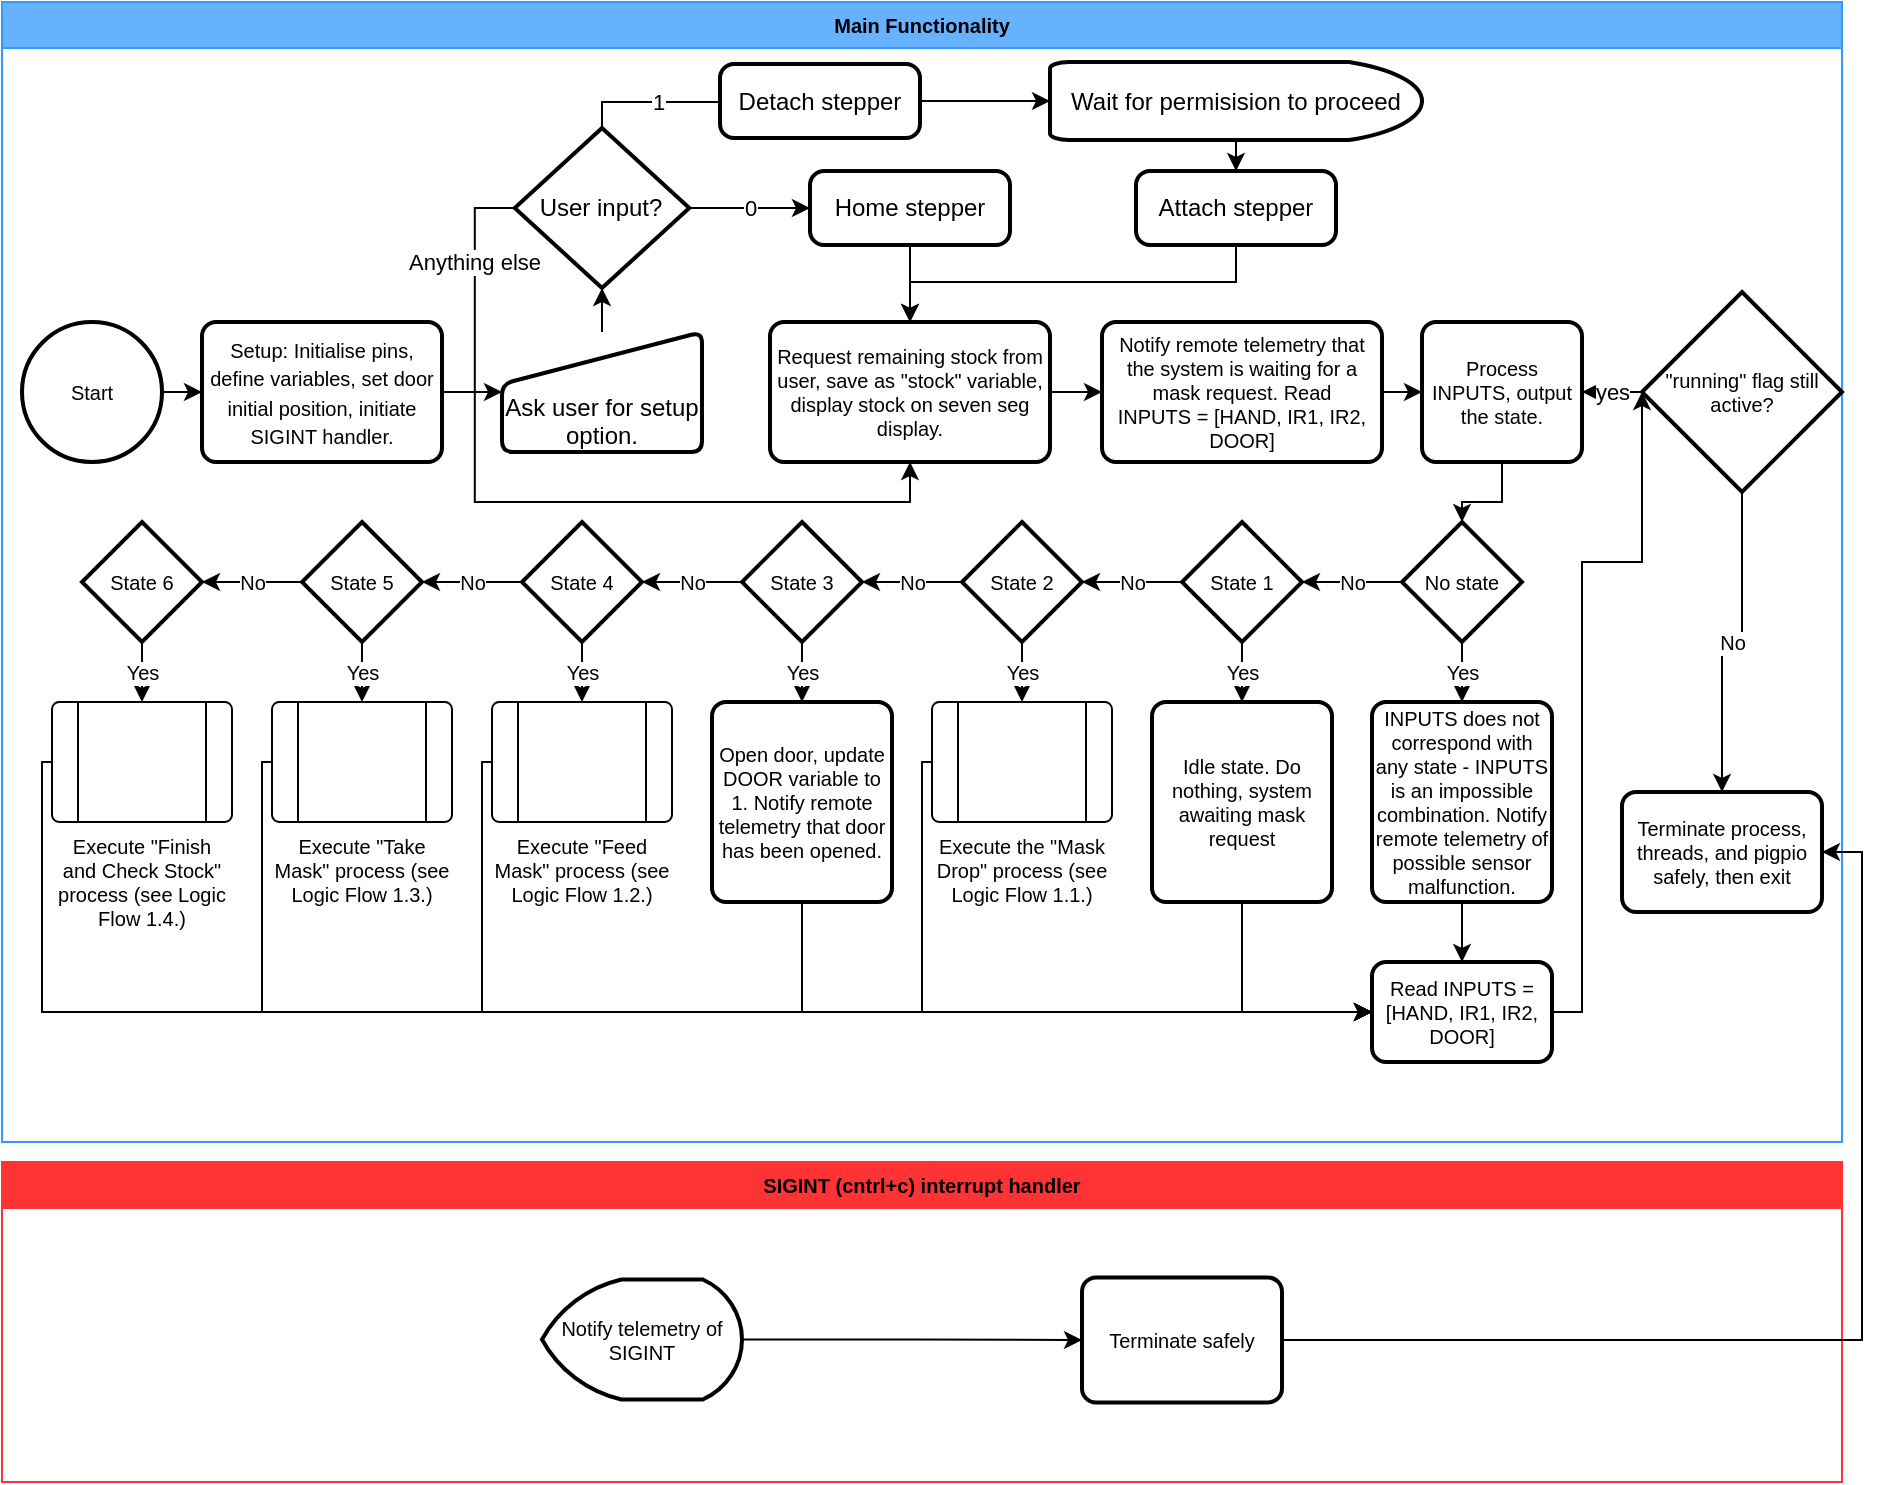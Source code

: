 <mxfile version="18.0.7" type="github">
  <diagram id="C5RBs43oDa-KdzZeNtuy" name="Page-1">
    <mxGraphModel dx="1278" dy="1650" grid="1" gridSize="10" guides="1" tooltips="1" connect="1" arrows="1" fold="1" page="1" pageScale="1" pageWidth="827" pageHeight="1169" math="0" shadow="0">
      <root>
        <mxCell id="WIyWlLk6GJQsqaUBKTNV-0" />
        <mxCell id="WIyWlLk6GJQsqaUBKTNV-1" parent="WIyWlLk6GJQsqaUBKTNV-0" />
        <mxCell id="--BoxtXVUuYmlaIp-T1Y-26" value="" style="edgeStyle=orthogonalEdgeStyle;rounded=0;orthogonalLoop=1;jettySize=auto;html=1;fontSize=10;" parent="WIyWlLk6GJQsqaUBKTNV-1" source="--BoxtXVUuYmlaIp-T1Y-20" target="--BoxtXVUuYmlaIp-T1Y-25" edge="1">
          <mxGeometry relative="1" as="geometry" />
        </mxCell>
        <mxCell id="--BoxtXVUuYmlaIp-T1Y-37" value="No" style="edgeStyle=orthogonalEdgeStyle;rounded=0;orthogonalLoop=1;jettySize=auto;html=1;fontSize=10;" parent="WIyWlLk6GJQsqaUBKTNV-1" source="--BoxtXVUuYmlaIp-T1Y-25" target="--BoxtXVUuYmlaIp-T1Y-32" edge="1">
          <mxGeometry relative="1" as="geometry" />
        </mxCell>
        <mxCell id="--BoxtXVUuYmlaIp-T1Y-44" value="Yes" style="edgeStyle=orthogonalEdgeStyle;rounded=0;orthogonalLoop=1;jettySize=auto;html=1;fontSize=10;" parent="WIyWlLk6GJQsqaUBKTNV-1" source="--BoxtXVUuYmlaIp-T1Y-25" target="--BoxtXVUuYmlaIp-T1Y-43" edge="1">
          <mxGeometry relative="1" as="geometry" />
        </mxCell>
        <mxCell id="--BoxtXVUuYmlaIp-T1Y-25" value="No state" style="strokeWidth=2;html=1;shape=mxgraph.flowchart.decision;whiteSpace=wrap;fontSize=10;" parent="WIyWlLk6GJQsqaUBKTNV-1" vertex="1">
          <mxGeometry x="730" y="20" width="60" height="60" as="geometry" />
        </mxCell>
        <mxCell id="--BoxtXVUuYmlaIp-T1Y-39" value="No" style="edgeStyle=orthogonalEdgeStyle;rounded=0;orthogonalLoop=1;jettySize=auto;html=1;fontSize=10;" parent="WIyWlLk6GJQsqaUBKTNV-1" source="--BoxtXVUuYmlaIp-T1Y-31" target="--BoxtXVUuYmlaIp-T1Y-33" edge="1">
          <mxGeometry relative="1" as="geometry" />
        </mxCell>
        <mxCell id="--BoxtXVUuYmlaIp-T1Y-52" value="Yes" style="edgeStyle=orthogonalEdgeStyle;rounded=0;orthogonalLoop=1;jettySize=auto;html=1;fontSize=10;entryX=0.5;entryY=0;entryDx=0;entryDy=0;" parent="WIyWlLk6GJQsqaUBKTNV-1" source="--BoxtXVUuYmlaIp-T1Y-31" target="--BoxtXVUuYmlaIp-T1Y-53" edge="1">
          <mxGeometry relative="1" as="geometry">
            <mxPoint x="540" y="110" as="targetPoint" />
          </mxGeometry>
        </mxCell>
        <mxCell id="--BoxtXVUuYmlaIp-T1Y-31" value="State 2" style="strokeWidth=2;html=1;shape=mxgraph.flowchart.decision;whiteSpace=wrap;fontSize=10;" parent="WIyWlLk6GJQsqaUBKTNV-1" vertex="1">
          <mxGeometry x="510" y="20" width="60" height="60" as="geometry" />
        </mxCell>
        <mxCell id="--BoxtXVUuYmlaIp-T1Y-38" value="No" style="edgeStyle=orthogonalEdgeStyle;rounded=0;orthogonalLoop=1;jettySize=auto;html=1;fontSize=10;" parent="WIyWlLk6GJQsqaUBKTNV-1" source="--BoxtXVUuYmlaIp-T1Y-32" target="--BoxtXVUuYmlaIp-T1Y-31" edge="1">
          <mxGeometry relative="1" as="geometry" />
        </mxCell>
        <mxCell id="--BoxtXVUuYmlaIp-T1Y-51" value="Yes" style="edgeStyle=orthogonalEdgeStyle;rounded=0;orthogonalLoop=1;jettySize=auto;html=1;fontSize=10;" parent="WIyWlLk6GJQsqaUBKTNV-1" source="--BoxtXVUuYmlaIp-T1Y-32" target="--BoxtXVUuYmlaIp-T1Y-45" edge="1">
          <mxGeometry relative="1" as="geometry" />
        </mxCell>
        <mxCell id="--BoxtXVUuYmlaIp-T1Y-32" value="State 1" style="strokeWidth=2;html=1;shape=mxgraph.flowchart.decision;whiteSpace=wrap;fontSize=10;" parent="WIyWlLk6GJQsqaUBKTNV-1" vertex="1">
          <mxGeometry x="620" y="20" width="60" height="60" as="geometry" />
        </mxCell>
        <mxCell id="--BoxtXVUuYmlaIp-T1Y-40" value="No" style="edgeStyle=orthogonalEdgeStyle;rounded=0;orthogonalLoop=1;jettySize=auto;html=1;fontSize=10;" parent="WIyWlLk6GJQsqaUBKTNV-1" source="--BoxtXVUuYmlaIp-T1Y-33" target="--BoxtXVUuYmlaIp-T1Y-34" edge="1">
          <mxGeometry relative="1" as="geometry" />
        </mxCell>
        <mxCell id="--BoxtXVUuYmlaIp-T1Y-55" value="Yes" style="edgeStyle=orthogonalEdgeStyle;rounded=0;orthogonalLoop=1;jettySize=auto;html=1;fontSize=10;" parent="WIyWlLk6GJQsqaUBKTNV-1" source="--BoxtXVUuYmlaIp-T1Y-33" target="--BoxtXVUuYmlaIp-T1Y-54" edge="1">
          <mxGeometry relative="1" as="geometry" />
        </mxCell>
        <mxCell id="--BoxtXVUuYmlaIp-T1Y-33" value="State 3" style="strokeWidth=2;html=1;shape=mxgraph.flowchart.decision;whiteSpace=wrap;fontSize=10;" parent="WIyWlLk6GJQsqaUBKTNV-1" vertex="1">
          <mxGeometry x="400" y="20" width="60" height="60" as="geometry" />
        </mxCell>
        <mxCell id="--BoxtXVUuYmlaIp-T1Y-41" value="No" style="edgeStyle=orthogonalEdgeStyle;rounded=0;orthogonalLoop=1;jettySize=auto;html=1;fontSize=10;" parent="WIyWlLk6GJQsqaUBKTNV-1" source="--BoxtXVUuYmlaIp-T1Y-34" target="--BoxtXVUuYmlaIp-T1Y-35" edge="1">
          <mxGeometry relative="1" as="geometry" />
        </mxCell>
        <mxCell id="--BoxtXVUuYmlaIp-T1Y-58" value="Yes" style="edgeStyle=orthogonalEdgeStyle;rounded=0;orthogonalLoop=1;jettySize=auto;html=1;fontSize=10;" parent="WIyWlLk6GJQsqaUBKTNV-1" source="--BoxtXVUuYmlaIp-T1Y-34" target="--BoxtXVUuYmlaIp-T1Y-57" edge="1">
          <mxGeometry relative="1" as="geometry" />
        </mxCell>
        <mxCell id="--BoxtXVUuYmlaIp-T1Y-34" value="State 4" style="strokeWidth=2;html=1;shape=mxgraph.flowchart.decision;whiteSpace=wrap;fontSize=10;" parent="WIyWlLk6GJQsqaUBKTNV-1" vertex="1">
          <mxGeometry x="290" y="20" width="60" height="60" as="geometry" />
        </mxCell>
        <mxCell id="--BoxtXVUuYmlaIp-T1Y-42" value="No" style="edgeStyle=orthogonalEdgeStyle;rounded=0;orthogonalLoop=1;jettySize=auto;html=1;fontSize=10;" parent="WIyWlLk6GJQsqaUBKTNV-1" source="--BoxtXVUuYmlaIp-T1Y-35" target="--BoxtXVUuYmlaIp-T1Y-36" edge="1">
          <mxGeometry relative="1" as="geometry" />
        </mxCell>
        <mxCell id="--BoxtXVUuYmlaIp-T1Y-60" value="Yes" style="edgeStyle=orthogonalEdgeStyle;rounded=0;orthogonalLoop=1;jettySize=auto;html=1;fontSize=10;" parent="WIyWlLk6GJQsqaUBKTNV-1" source="--BoxtXVUuYmlaIp-T1Y-35" target="--BoxtXVUuYmlaIp-T1Y-59" edge="1">
          <mxGeometry relative="1" as="geometry" />
        </mxCell>
        <mxCell id="--BoxtXVUuYmlaIp-T1Y-35" value="State 5" style="strokeWidth=2;html=1;shape=mxgraph.flowchart.decision;whiteSpace=wrap;fontSize=10;" parent="WIyWlLk6GJQsqaUBKTNV-1" vertex="1">
          <mxGeometry x="180" y="20" width="60" height="60" as="geometry" />
        </mxCell>
        <mxCell id="--BoxtXVUuYmlaIp-T1Y-62" value="Yes" style="edgeStyle=orthogonalEdgeStyle;rounded=0;orthogonalLoop=1;jettySize=auto;html=1;fontSize=10;entryX=0.5;entryY=0;entryDx=0;entryDy=0;" parent="WIyWlLk6GJQsqaUBKTNV-1" source="--BoxtXVUuYmlaIp-T1Y-36" target="--BoxtXVUuYmlaIp-T1Y-63" edge="1">
          <mxGeometry relative="1" as="geometry">
            <mxPoint x="100" y="110" as="targetPoint" />
          </mxGeometry>
        </mxCell>
        <mxCell id="--BoxtXVUuYmlaIp-T1Y-36" value="State 6" style="strokeWidth=2;html=1;shape=mxgraph.flowchart.decision;whiteSpace=wrap;fontSize=10;" parent="WIyWlLk6GJQsqaUBKTNV-1" vertex="1">
          <mxGeometry x="70" y="20" width="60" height="60" as="geometry" />
        </mxCell>
        <mxCell id="--BoxtXVUuYmlaIp-T1Y-47" value="" style="edgeStyle=orthogonalEdgeStyle;rounded=0;orthogonalLoop=1;jettySize=auto;html=1;fontSize=10;" parent="WIyWlLk6GJQsqaUBKTNV-1" source="--BoxtXVUuYmlaIp-T1Y-43" target="--BoxtXVUuYmlaIp-T1Y-46" edge="1">
          <mxGeometry relative="1" as="geometry" />
        </mxCell>
        <mxCell id="--BoxtXVUuYmlaIp-T1Y-43" value="INPUTS does not correspond with any state - INPUTS is an impossible combination. Notify remote telemetry of possible sensor malfunction." style="rounded=1;whiteSpace=wrap;html=1;absoluteArcSize=1;arcSize=14;strokeWidth=2;fontSize=10;" parent="WIyWlLk6GJQsqaUBKTNV-1" vertex="1">
          <mxGeometry x="715" y="110" width="90" height="100" as="geometry" />
        </mxCell>
        <mxCell id="--BoxtXVUuYmlaIp-T1Y-69" style="edgeStyle=orthogonalEdgeStyle;rounded=0;orthogonalLoop=1;jettySize=auto;html=1;exitX=0.5;exitY=1;exitDx=0;exitDy=0;entryX=0;entryY=0.5;entryDx=0;entryDy=0;fontSize=10;" parent="WIyWlLk6GJQsqaUBKTNV-1" source="--BoxtXVUuYmlaIp-T1Y-45" target="--BoxtXVUuYmlaIp-T1Y-46" edge="1">
          <mxGeometry relative="1" as="geometry" />
        </mxCell>
        <mxCell id="--BoxtXVUuYmlaIp-T1Y-45" value="Idle state. Do nothing, system awaiting mask request" style="rounded=1;whiteSpace=wrap;html=1;absoluteArcSize=1;arcSize=14;strokeWidth=2;fontSize=10;" parent="WIyWlLk6GJQsqaUBKTNV-1" vertex="1">
          <mxGeometry x="605" y="110" width="90" height="100" as="geometry" />
        </mxCell>
        <mxCell id="--BoxtXVUuYmlaIp-T1Y-73" style="edgeStyle=orthogonalEdgeStyle;rounded=0;orthogonalLoop=1;jettySize=auto;html=1;entryX=0;entryY=0.5;entryDx=0;entryDy=0;entryPerimeter=0;fontSize=10;" parent="WIyWlLk6GJQsqaUBKTNV-1" source="--BoxtXVUuYmlaIp-T1Y-46" target="--BoxtXVUuYmlaIp-T1Y-70" edge="1">
          <mxGeometry relative="1" as="geometry">
            <Array as="points">
              <mxPoint x="820" y="265" />
              <mxPoint x="820" y="40" />
            </Array>
          </mxGeometry>
        </mxCell>
        <mxCell id="--BoxtXVUuYmlaIp-T1Y-46" value="Read INPUTS = [HAND, IR1, IR2, DOOR]" style="rounded=1;whiteSpace=wrap;html=1;absoluteArcSize=1;arcSize=14;strokeWidth=2;fontSize=10;" parent="WIyWlLk6GJQsqaUBKTNV-1" vertex="1">
          <mxGeometry x="715" y="240" width="90" height="50" as="geometry" />
        </mxCell>
        <mxCell id="--BoxtXVUuYmlaIp-T1Y-68" style="edgeStyle=orthogonalEdgeStyle;rounded=0;orthogonalLoop=1;jettySize=auto;html=1;entryX=0;entryY=0.5;entryDx=0;entryDy=0;fontSize=10;" parent="WIyWlLk6GJQsqaUBKTNV-1" source="--BoxtXVUuYmlaIp-T1Y-53" target="--BoxtXVUuYmlaIp-T1Y-46" edge="1">
          <mxGeometry relative="1" as="geometry">
            <Array as="points">
              <mxPoint x="490" y="140" />
              <mxPoint x="490" y="265" />
            </Array>
          </mxGeometry>
        </mxCell>
        <mxCell id="--BoxtXVUuYmlaIp-T1Y-53" value="Execute the &quot;Mask Drop&quot; process (see Logic Flow 1.1.)" style="verticalLabelPosition=bottom;verticalAlign=top;html=1;shape=process;whiteSpace=wrap;rounded=1;size=0.14;arcSize=6;fontSize=10;" parent="WIyWlLk6GJQsqaUBKTNV-1" vertex="1">
          <mxGeometry x="495" y="110" width="90" height="60" as="geometry" />
        </mxCell>
        <mxCell id="--BoxtXVUuYmlaIp-T1Y-67" style="edgeStyle=orthogonalEdgeStyle;rounded=0;orthogonalLoop=1;jettySize=auto;html=1;exitX=0.5;exitY=1;exitDx=0;exitDy=0;entryX=0;entryY=0.5;entryDx=0;entryDy=0;fontSize=10;" parent="WIyWlLk6GJQsqaUBKTNV-1" source="--BoxtXVUuYmlaIp-T1Y-54" target="--BoxtXVUuYmlaIp-T1Y-46" edge="1">
          <mxGeometry relative="1" as="geometry" />
        </mxCell>
        <mxCell id="--BoxtXVUuYmlaIp-T1Y-54" value="Open door, update DOOR variable to 1. Notify remote telemetry that door has been opened." style="rounded=1;whiteSpace=wrap;html=1;absoluteArcSize=1;arcSize=14;strokeWidth=2;fontSize=10;" parent="WIyWlLk6GJQsqaUBKTNV-1" vertex="1">
          <mxGeometry x="385" y="110" width="90" height="100" as="geometry" />
        </mxCell>
        <mxCell id="--BoxtXVUuYmlaIp-T1Y-66" style="edgeStyle=orthogonalEdgeStyle;rounded=0;orthogonalLoop=1;jettySize=auto;html=1;entryX=0;entryY=0.5;entryDx=0;entryDy=0;fontSize=10;" parent="WIyWlLk6GJQsqaUBKTNV-1" source="--BoxtXVUuYmlaIp-T1Y-57" target="--BoxtXVUuYmlaIp-T1Y-46" edge="1">
          <mxGeometry relative="1" as="geometry">
            <Array as="points">
              <mxPoint x="270" y="140" />
              <mxPoint x="270" y="265" />
            </Array>
          </mxGeometry>
        </mxCell>
        <mxCell id="--BoxtXVUuYmlaIp-T1Y-57" value="Execute &quot;Feed Mask&quot; process (see Logic Flow 1.2.)" style="verticalLabelPosition=bottom;verticalAlign=top;html=1;shape=process;whiteSpace=wrap;rounded=1;size=0.14;arcSize=6;fontSize=10;" parent="WIyWlLk6GJQsqaUBKTNV-1" vertex="1">
          <mxGeometry x="275" y="110" width="90" height="60" as="geometry" />
        </mxCell>
        <mxCell id="--BoxtXVUuYmlaIp-T1Y-65" style="edgeStyle=orthogonalEdgeStyle;rounded=0;orthogonalLoop=1;jettySize=auto;html=1;exitX=0;exitY=0.5;exitDx=0;exitDy=0;entryX=0;entryY=0.5;entryDx=0;entryDy=0;fontSize=10;" parent="WIyWlLk6GJQsqaUBKTNV-1" source="--BoxtXVUuYmlaIp-T1Y-59" target="--BoxtXVUuYmlaIp-T1Y-46" edge="1">
          <mxGeometry relative="1" as="geometry">
            <Array as="points">
              <mxPoint x="160" y="265" />
            </Array>
          </mxGeometry>
        </mxCell>
        <mxCell id="--BoxtXVUuYmlaIp-T1Y-59" value="Execute &quot;Take Mask&quot; process (see Logic Flow 1.3.)" style="verticalLabelPosition=bottom;verticalAlign=top;html=1;shape=process;whiteSpace=wrap;rounded=1;size=0.14;arcSize=6;fontSize=10;" parent="WIyWlLk6GJQsqaUBKTNV-1" vertex="1">
          <mxGeometry x="165" y="110" width="90" height="60" as="geometry" />
        </mxCell>
        <mxCell id="--BoxtXVUuYmlaIp-T1Y-64" style="edgeStyle=orthogonalEdgeStyle;rounded=0;orthogonalLoop=1;jettySize=auto;html=1;fontSize=10;entryX=0;entryY=0.5;entryDx=0;entryDy=0;" parent="WIyWlLk6GJQsqaUBKTNV-1" source="--BoxtXVUuYmlaIp-T1Y-63" target="--BoxtXVUuYmlaIp-T1Y-46" edge="1">
          <mxGeometry relative="1" as="geometry">
            <mxPoint x="40" y="280" as="targetPoint" />
            <Array as="points">
              <mxPoint x="50" y="140" />
              <mxPoint x="50" y="265" />
            </Array>
          </mxGeometry>
        </mxCell>
        <mxCell id="--BoxtXVUuYmlaIp-T1Y-63" value="Execute &quot;Finish and Check Stock&quot; process (see Logic Flow 1.4.)" style="verticalLabelPosition=bottom;verticalAlign=top;html=1;shape=process;whiteSpace=wrap;rounded=1;size=0.14;arcSize=6;fontSize=10;" parent="WIyWlLk6GJQsqaUBKTNV-1" vertex="1">
          <mxGeometry x="55" y="110" width="90" height="60" as="geometry" />
        </mxCell>
        <mxCell id="--BoxtXVUuYmlaIp-T1Y-76" value="Main Functionality" style="swimlane;fontSize=10;fillColor=#66B2FF;strokeColor=#3399FF;" parent="WIyWlLk6GJQsqaUBKTNV-1" vertex="1">
          <mxGeometry x="30" y="-240" width="920" height="570" as="geometry" />
        </mxCell>
        <mxCell id="--BoxtXVUuYmlaIp-T1Y-74" value="Terminate process, threads, and pigpio safely, then exit" style="rounded=1;whiteSpace=wrap;html=1;absoluteArcSize=1;arcSize=14;strokeWidth=2;fontSize=10;" parent="--BoxtXVUuYmlaIp-T1Y-76" vertex="1">
          <mxGeometry x="810" y="395" width="100" height="60" as="geometry" />
        </mxCell>
        <mxCell id="--BoxtXVUuYmlaIp-T1Y-117" value="No" style="edgeStyle=orthogonalEdgeStyle;rounded=0;orthogonalLoop=1;jettySize=auto;html=1;entryX=0.5;entryY=0;entryDx=0;entryDy=0;fontSize=10;" parent="--BoxtXVUuYmlaIp-T1Y-76" source="--BoxtXVUuYmlaIp-T1Y-70" target="--BoxtXVUuYmlaIp-T1Y-74" edge="1">
          <mxGeometry relative="1" as="geometry" />
        </mxCell>
        <mxCell id="--BoxtXVUuYmlaIp-T1Y-70" value="&quot;running&quot; flag still active?" style="strokeWidth=2;html=1;shape=mxgraph.flowchart.decision;whiteSpace=wrap;fontSize=10;" parent="--BoxtXVUuYmlaIp-T1Y-76" vertex="1">
          <mxGeometry x="820" y="145" width="100" height="100" as="geometry" />
        </mxCell>
        <mxCell id="--BoxtXVUuYmlaIp-T1Y-7" value="Notify remote telemetry that the system is waiting for a mask request. Read &lt;br&gt;INPUTS = [HAND, IR1, IR2, DOOR]" style="rounded=1;whiteSpace=wrap;html=1;absoluteArcSize=1;arcSize=14;strokeWidth=2;fontSize=10;" parent="--BoxtXVUuYmlaIp-T1Y-76" vertex="1">
          <mxGeometry x="550" y="160" width="140" height="70" as="geometry" />
        </mxCell>
        <mxCell id="--BoxtXVUuYmlaIp-T1Y-4" value="Request remaining stock from user, save as &quot;stock&quot; variable, display stock on seven seg display." style="rounded=1;whiteSpace=wrap;html=1;absoluteArcSize=1;arcSize=14;strokeWidth=2;fontSize=10;" parent="--BoxtXVUuYmlaIp-T1Y-76" vertex="1">
          <mxGeometry x="384" y="160" width="140" height="70" as="geometry" />
        </mxCell>
        <mxCell id="--BoxtXVUuYmlaIp-T1Y-23" value="" style="edgeStyle=orthogonalEdgeStyle;rounded=0;orthogonalLoop=1;jettySize=auto;html=1;fontSize=10;" parent="--BoxtXVUuYmlaIp-T1Y-76" source="--BoxtXVUuYmlaIp-T1Y-4" target="--BoxtXVUuYmlaIp-T1Y-7" edge="1">
          <mxGeometry relative="1" as="geometry" />
        </mxCell>
        <mxCell id="--BoxtXVUuYmlaIp-T1Y-1" value="&lt;font style=&quot;font-size: 10px&quot;&gt;Start&lt;/font&gt;" style="strokeWidth=2;html=1;shape=mxgraph.flowchart.start_2;whiteSpace=wrap;" parent="--BoxtXVUuYmlaIp-T1Y-76" vertex="1">
          <mxGeometry x="10" y="160" width="70" height="70" as="geometry" />
        </mxCell>
        <mxCell id="WwWzvp5hoMe3ccaBFC3P-1" style="edgeStyle=orthogonalEdgeStyle;rounded=0;orthogonalLoop=1;jettySize=auto;html=1;exitX=1;exitY=0.5;exitDx=0;exitDy=0;entryX=0;entryY=0.5;entryDx=0;entryDy=0;" edge="1" parent="--BoxtXVUuYmlaIp-T1Y-76" source="--BoxtXVUuYmlaIp-T1Y-2" target="kn7bBXEOijcUV0jHzvjn-3">
          <mxGeometry relative="1" as="geometry" />
        </mxCell>
        <mxCell id="--BoxtXVUuYmlaIp-T1Y-2" value="&lt;font style=&quot;font-size: 10px&quot;&gt;Setup: Initialise pins, define variables, set door initial position, initiate SIGINT handler.&lt;/font&gt;" style="rounded=1;whiteSpace=wrap;html=1;absoluteArcSize=1;arcSize=14;strokeWidth=2;" parent="--BoxtXVUuYmlaIp-T1Y-76" vertex="1">
          <mxGeometry x="100" y="160" width="120" height="70" as="geometry" />
        </mxCell>
        <mxCell id="--BoxtXVUuYmlaIp-T1Y-3" value="" style="edgeStyle=orthogonalEdgeStyle;rounded=0;orthogonalLoop=1;jettySize=auto;html=1;fontSize=10;" parent="--BoxtXVUuYmlaIp-T1Y-76" source="--BoxtXVUuYmlaIp-T1Y-1" target="--BoxtXVUuYmlaIp-T1Y-2" edge="1">
          <mxGeometry relative="1" as="geometry" />
        </mxCell>
        <mxCell id="kn7bBXEOijcUV0jHzvjn-7" value="Anything else" style="edgeStyle=orthogonalEdgeStyle;rounded=0;orthogonalLoop=1;jettySize=auto;html=1;exitX=0;exitY=0.5;exitDx=0;exitDy=0;exitPerimeter=0;entryX=0.5;entryY=1;entryDx=0;entryDy=0;" parent="--BoxtXVUuYmlaIp-T1Y-76" source="kn7bBXEOijcUV0jHzvjn-2" target="--BoxtXVUuYmlaIp-T1Y-4" edge="1">
          <mxGeometry x="-0.768" relative="1" as="geometry">
            <mxPoint x="320" y="240" as="targetPoint" />
            <mxPoint as="offset" />
          </mxGeometry>
        </mxCell>
        <mxCell id="kn7bBXEOijcUV0jHzvjn-9" value="0" style="edgeStyle=orthogonalEdgeStyle;rounded=0;orthogonalLoop=1;jettySize=auto;html=1;exitX=1;exitY=0.5;exitDx=0;exitDy=0;exitPerimeter=0;entryX=0;entryY=0.5;entryDx=0;entryDy=0;" parent="--BoxtXVUuYmlaIp-T1Y-76" source="kn7bBXEOijcUV0jHzvjn-2" target="kn7bBXEOijcUV0jHzvjn-8" edge="1">
          <mxGeometry relative="1" as="geometry" />
        </mxCell>
        <mxCell id="kn7bBXEOijcUV0jHzvjn-11" value="1" style="edgeStyle=orthogonalEdgeStyle;rounded=0;orthogonalLoop=1;jettySize=auto;html=1;exitX=0.5;exitY=0;exitDx=0;exitDy=0;exitPerimeter=0;entryX=0;entryY=0.5;entryDx=0;entryDy=0;" parent="--BoxtXVUuYmlaIp-T1Y-76" source="kn7bBXEOijcUV0jHzvjn-2" target="kn7bBXEOijcUV0jHzvjn-10" edge="1">
          <mxGeometry relative="1" as="geometry">
            <Array as="points">
              <mxPoint x="300" y="50" />
              <mxPoint x="364" y="50" />
              <mxPoint x="364" y="49" />
            </Array>
          </mxGeometry>
        </mxCell>
        <mxCell id="kn7bBXEOijcUV0jHzvjn-2" value="User input?" style="strokeWidth=2;html=1;shape=mxgraph.flowchart.decision;whiteSpace=wrap;" parent="--BoxtXVUuYmlaIp-T1Y-76" vertex="1">
          <mxGeometry x="256.37" y="63" width="87.27" height="80" as="geometry" />
        </mxCell>
        <mxCell id="kn7bBXEOijcUV0jHzvjn-3" value="&lt;br&gt;&lt;br&gt;Ask user for setup option." style="html=1;strokeWidth=2;shape=manualInput;whiteSpace=wrap;rounded=1;size=26;arcSize=11;" parent="--BoxtXVUuYmlaIp-T1Y-76" vertex="1">
          <mxGeometry x="250" y="165" width="100" height="60" as="geometry" />
        </mxCell>
        <mxCell id="kn7bBXEOijcUV0jHzvjn-4" style="edgeStyle=orthogonalEdgeStyle;rounded=0;orthogonalLoop=1;jettySize=auto;html=1;exitX=0.5;exitY=0;exitDx=0;exitDy=0;entryX=0.5;entryY=1;entryDx=0;entryDy=0;entryPerimeter=0;" parent="--BoxtXVUuYmlaIp-T1Y-76" source="kn7bBXEOijcUV0jHzvjn-3" target="kn7bBXEOijcUV0jHzvjn-2" edge="1">
          <mxGeometry relative="1" as="geometry">
            <mxPoint x="300" y="140" as="targetPoint" />
          </mxGeometry>
        </mxCell>
        <mxCell id="kn7bBXEOijcUV0jHzvjn-12" style="edgeStyle=orthogonalEdgeStyle;rounded=0;orthogonalLoop=1;jettySize=auto;html=1;exitX=0.5;exitY=1;exitDx=0;exitDy=0;entryX=0.5;entryY=0;entryDx=0;entryDy=0;" parent="--BoxtXVUuYmlaIp-T1Y-76" source="kn7bBXEOijcUV0jHzvjn-8" target="--BoxtXVUuYmlaIp-T1Y-4" edge="1">
          <mxGeometry relative="1" as="geometry" />
        </mxCell>
        <mxCell id="kn7bBXEOijcUV0jHzvjn-8" value="Home stepper" style="rounded=1;whiteSpace=wrap;html=1;absoluteArcSize=1;arcSize=14;strokeWidth=2;" parent="--BoxtXVUuYmlaIp-T1Y-76" vertex="1">
          <mxGeometry x="404" y="84.5" width="100" height="37" as="geometry" />
        </mxCell>
        <mxCell id="kn7bBXEOijcUV0jHzvjn-14" value="" style="edgeStyle=orthogonalEdgeStyle;rounded=0;orthogonalLoop=1;jettySize=auto;html=1;" parent="--BoxtXVUuYmlaIp-T1Y-76" source="kn7bBXEOijcUV0jHzvjn-10" target="kn7bBXEOijcUV0jHzvjn-13" edge="1">
          <mxGeometry relative="1" as="geometry" />
        </mxCell>
        <mxCell id="kn7bBXEOijcUV0jHzvjn-10" value="Detach stepper" style="rounded=1;whiteSpace=wrap;html=1;absoluteArcSize=1;arcSize=14;strokeWidth=2;" parent="--BoxtXVUuYmlaIp-T1Y-76" vertex="1">
          <mxGeometry x="359" y="31" width="100" height="37" as="geometry" />
        </mxCell>
        <mxCell id="kn7bBXEOijcUV0jHzvjn-19" style="edgeStyle=orthogonalEdgeStyle;rounded=0;orthogonalLoop=1;jettySize=auto;html=1;exitX=0.5;exitY=1;exitDx=0;exitDy=0;exitPerimeter=0;entryX=0.5;entryY=0;entryDx=0;entryDy=0;" parent="--BoxtXVUuYmlaIp-T1Y-76" source="kn7bBXEOijcUV0jHzvjn-13" target="kn7bBXEOijcUV0jHzvjn-15" edge="1">
          <mxGeometry relative="1" as="geometry" />
        </mxCell>
        <mxCell id="kn7bBXEOijcUV0jHzvjn-13" value="Wait for permisision to proceed" style="strokeWidth=2;html=1;shape=mxgraph.flowchart.delay;whiteSpace=wrap;" parent="--BoxtXVUuYmlaIp-T1Y-76" vertex="1">
          <mxGeometry x="524" y="30" width="186" height="39" as="geometry" />
        </mxCell>
        <mxCell id="kn7bBXEOijcUV0jHzvjn-18" style="edgeStyle=orthogonalEdgeStyle;rounded=0;orthogonalLoop=1;jettySize=auto;html=1;exitX=0.5;exitY=1;exitDx=0;exitDy=0;entryX=0.5;entryY=0;entryDx=0;entryDy=0;" parent="--BoxtXVUuYmlaIp-T1Y-76" source="kn7bBXEOijcUV0jHzvjn-15" target="--BoxtXVUuYmlaIp-T1Y-4" edge="1">
          <mxGeometry relative="1" as="geometry">
            <Array as="points">
              <mxPoint x="617" y="140" />
              <mxPoint x="454" y="140" />
            </Array>
          </mxGeometry>
        </mxCell>
        <mxCell id="kn7bBXEOijcUV0jHzvjn-15" value="Attach stepper" style="rounded=1;whiteSpace=wrap;html=1;absoluteArcSize=1;arcSize=14;strokeWidth=2;" parent="--BoxtXVUuYmlaIp-T1Y-76" vertex="1">
          <mxGeometry x="567" y="84.5" width="100" height="37" as="geometry" />
        </mxCell>
        <mxCell id="--BoxtXVUuYmlaIp-T1Y-20" value="Process INPUTS, output the state." style="rounded=1;whiteSpace=wrap;html=1;absoluteArcSize=1;arcSize=14;strokeWidth=2;fontSize=10;" parent="--BoxtXVUuYmlaIp-T1Y-76" vertex="1">
          <mxGeometry x="710" y="160" width="80" height="70" as="geometry" />
        </mxCell>
        <mxCell id="--BoxtXVUuYmlaIp-T1Y-24" value="" style="edgeStyle=orthogonalEdgeStyle;rounded=0;orthogonalLoop=1;jettySize=auto;html=1;fontSize=10;" parent="--BoxtXVUuYmlaIp-T1Y-76" source="--BoxtXVUuYmlaIp-T1Y-7" target="--BoxtXVUuYmlaIp-T1Y-20" edge="1">
          <mxGeometry relative="1" as="geometry" />
        </mxCell>
        <mxCell id="WwWzvp5hoMe3ccaBFC3P-0" value="yes" style="edgeStyle=orthogonalEdgeStyle;rounded=0;orthogonalLoop=1;jettySize=auto;html=1;exitX=0;exitY=0.5;exitDx=0;exitDy=0;exitPerimeter=0;entryX=1;entryY=0.5;entryDx=0;entryDy=0;" edge="1" parent="--BoxtXVUuYmlaIp-T1Y-76" source="--BoxtXVUuYmlaIp-T1Y-70" target="--BoxtXVUuYmlaIp-T1Y-20">
          <mxGeometry relative="1" as="geometry" />
        </mxCell>
        <mxCell id="--BoxtXVUuYmlaIp-T1Y-77" value="SIGINT (cntrl+c) interrupt handler" style="swimlane;fontSize=10;fillColor=#FF3333;strokeColor=#FF3333;" parent="WIyWlLk6GJQsqaUBKTNV-1" vertex="1">
          <mxGeometry x="30" y="340" width="920" height="160" as="geometry" />
        </mxCell>
        <mxCell id="kn7bBXEOijcUV0jHzvjn-0" style="edgeStyle=orthogonalEdgeStyle;rounded=0;orthogonalLoop=1;jettySize=auto;html=1;exitX=1;exitY=0.5;exitDx=0;exitDy=0;exitPerimeter=0;entryX=0;entryY=0.5;entryDx=0;entryDy=0;" parent="--BoxtXVUuYmlaIp-T1Y-77" source="--BoxtXVUuYmlaIp-T1Y-92" target="--BoxtXVUuYmlaIp-T1Y-107" edge="1">
          <mxGeometry relative="1" as="geometry" />
        </mxCell>
        <mxCell id="--BoxtXVUuYmlaIp-T1Y-92" value="Notify telemetry of SIGINT" style="strokeWidth=2;html=1;shape=mxgraph.flowchart.display;whiteSpace=wrap;fontSize=10;" parent="--BoxtXVUuYmlaIp-T1Y-77" vertex="1">
          <mxGeometry x="270" y="58.75" width="100" height="60" as="geometry" />
        </mxCell>
        <mxCell id="--BoxtXVUuYmlaIp-T1Y-107" value="Terminate safely" style="rounded=1;whiteSpace=wrap;html=1;absoluteArcSize=1;arcSize=14;strokeWidth=2;fontSize=10;fillColor=#FFFFFF;" parent="--BoxtXVUuYmlaIp-T1Y-77" vertex="1">
          <mxGeometry x="540" y="57.75" width="100" height="62.5" as="geometry" />
        </mxCell>
        <mxCell id="kn7bBXEOijcUV0jHzvjn-1" style="edgeStyle=orthogonalEdgeStyle;rounded=0;orthogonalLoop=1;jettySize=auto;html=1;exitX=1;exitY=0.5;exitDx=0;exitDy=0;entryX=1;entryY=0.5;entryDx=0;entryDy=0;" parent="WIyWlLk6GJQsqaUBKTNV-1" source="--BoxtXVUuYmlaIp-T1Y-107" target="--BoxtXVUuYmlaIp-T1Y-74" edge="1">
          <mxGeometry relative="1" as="geometry">
            <Array as="points">
              <mxPoint x="960" y="429" />
              <mxPoint x="960" y="185" />
            </Array>
          </mxGeometry>
        </mxCell>
      </root>
    </mxGraphModel>
  </diagram>
</mxfile>

